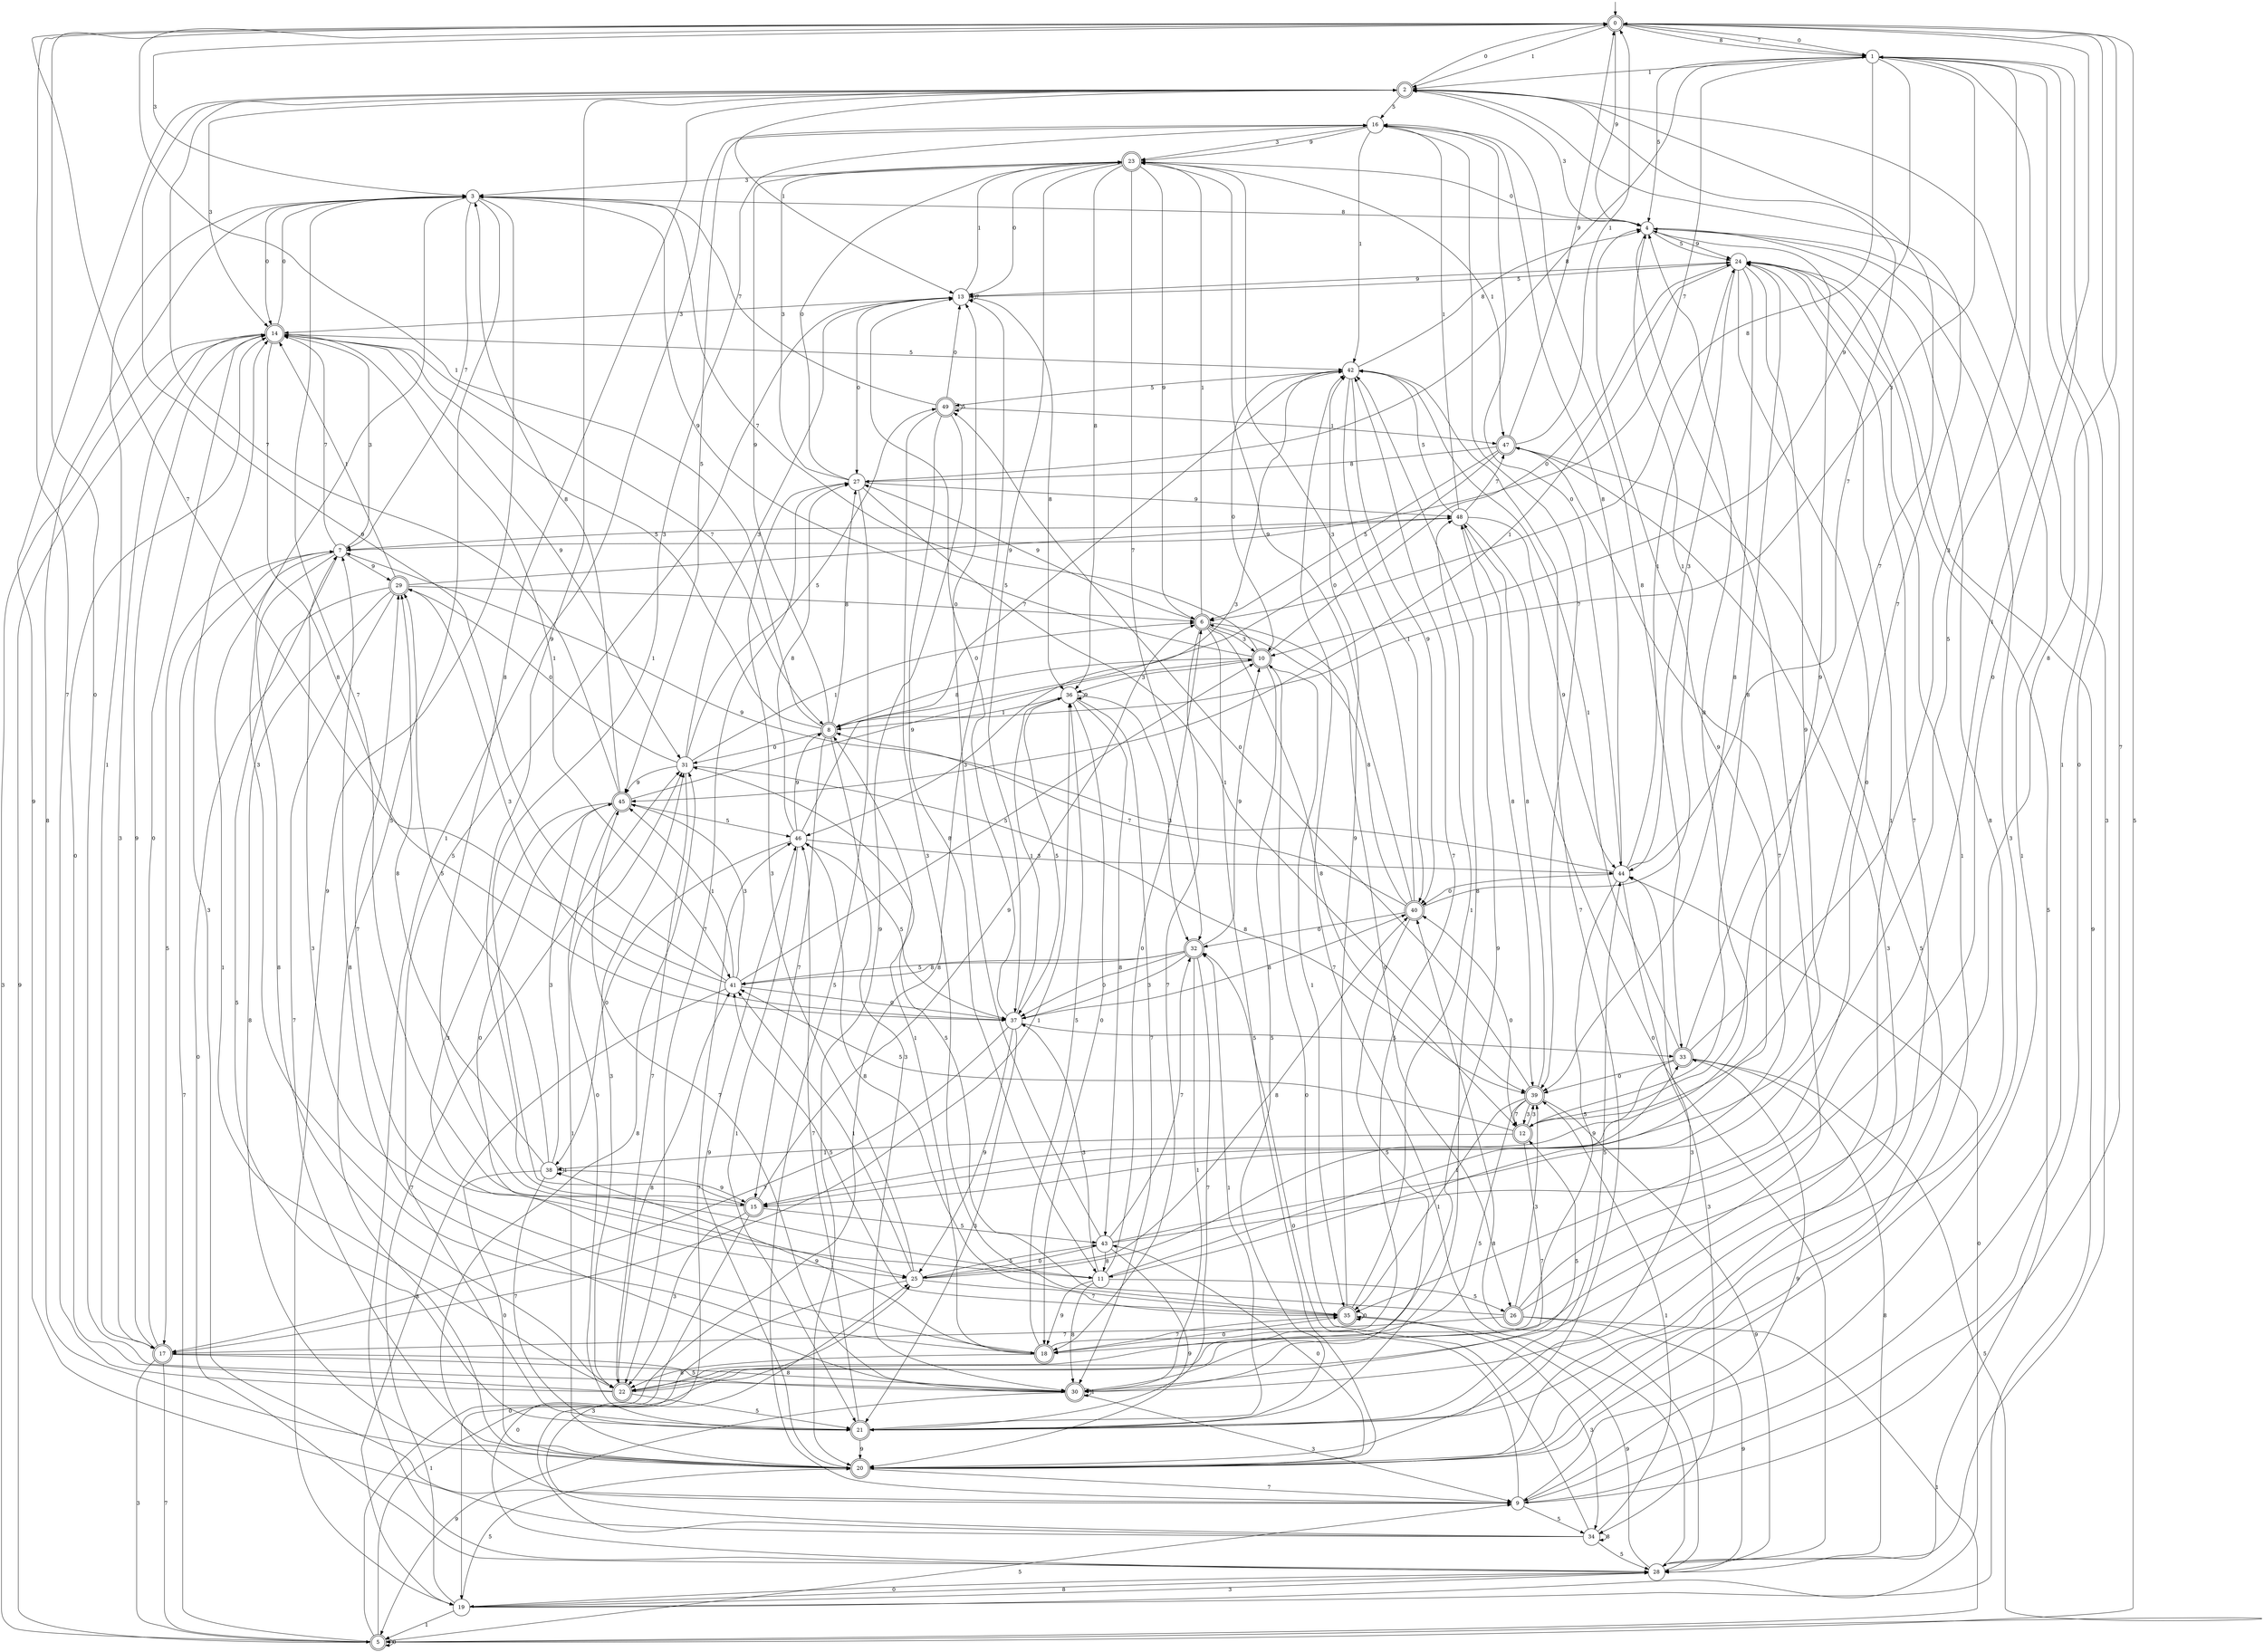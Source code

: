 digraph g {

	s0 [shape="doublecircle" label="0"];
	s1 [shape="circle" label="1"];
	s2 [shape="doublecircle" label="2"];
	s3 [shape="circle" label="3"];
	s4 [shape="circle" label="4"];
	s5 [shape="doublecircle" label="5"];
	s6 [shape="doublecircle" label="6"];
	s7 [shape="circle" label="7"];
	s8 [shape="doublecircle" label="8"];
	s9 [shape="circle" label="9"];
	s10 [shape="doublecircle" label="10"];
	s11 [shape="circle" label="11"];
	s12 [shape="doublecircle" label="12"];
	s13 [shape="circle" label="13"];
	s14 [shape="doublecircle" label="14"];
	s15 [shape="doublecircle" label="15"];
	s16 [shape="circle" label="16"];
	s17 [shape="doublecircle" label="17"];
	s18 [shape="doublecircle" label="18"];
	s19 [shape="circle" label="19"];
	s20 [shape="doublecircle" label="20"];
	s21 [shape="doublecircle" label="21"];
	s22 [shape="doublecircle" label="22"];
	s23 [shape="doublecircle" label="23"];
	s24 [shape="circle" label="24"];
	s25 [shape="circle" label="25"];
	s26 [shape="doublecircle" label="26"];
	s27 [shape="circle" label="27"];
	s28 [shape="circle" label="28"];
	s29 [shape="doublecircle" label="29"];
	s30 [shape="doublecircle" label="30"];
	s31 [shape="circle" label="31"];
	s32 [shape="doublecircle" label="32"];
	s33 [shape="doublecircle" label="33"];
	s34 [shape="circle" label="34"];
	s35 [shape="doublecircle" label="35"];
	s36 [shape="circle" label="36"];
	s37 [shape="circle" label="37"];
	s38 [shape="circle" label="38"];
	s39 [shape="doublecircle" label="39"];
	s40 [shape="doublecircle" label="40"];
	s41 [shape="circle" label="41"];
	s42 [shape="circle" label="42"];
	s43 [shape="circle" label="43"];
	s44 [shape="circle" label="44"];
	s45 [shape="doublecircle" label="45"];
	s46 [shape="circle" label="46"];
	s47 [shape="doublecircle" label="47"];
	s48 [shape="circle" label="48"];
	s49 [shape="doublecircle" label="49"];
	s0 -> s1 [label="8"];
	s0 -> s1 [label="7"];
	s0 -> s2 [label="1"];
	s0 -> s3 [label="3"];
	s0 -> s1 [label="0"];
	s0 -> s4 [label="9"];
	s0 -> s5 [label="5"];
	s1 -> s6 [label="8"];
	s1 -> s7 [label="7"];
	s1 -> s2 [label="1"];
	s1 -> s8 [label="3"];
	s1 -> s9 [label="0"];
	s1 -> s10 [label="9"];
	s1 -> s4 [label="5"];
	s2 -> s11 [label="8"];
	s2 -> s12 [label="7"];
	s2 -> s13 [label="1"];
	s2 -> s14 [label="3"];
	s2 -> s0 [label="0"];
	s2 -> s15 [label="9"];
	s2 -> s16 [label="5"];
	s3 -> s4 [label="8"];
	s3 -> s7 [label="7"];
	s3 -> s17 [label="1"];
	s3 -> s18 [label="3"];
	s3 -> s14 [label="0"];
	s3 -> s19 [label="9"];
	s3 -> s20 [label="5"];
	s4 -> s21 [label="8"];
	s4 -> s22 [label="7"];
	s4 -> s9 [label="1"];
	s4 -> s2 [label="3"];
	s4 -> s23 [label="0"];
	s4 -> s24 [label="9"];
	s4 -> s24 [label="5"];
	s5 -> s13 [label="8"];
	s5 -> s7 [label="7"];
	s5 -> s25 [label="1"];
	s5 -> s14 [label="3"];
	s5 -> s5 [label="0"];
	s5 -> s14 [label="9"];
	s5 -> s9 [label="5"];
	s6 -> s12 [label="8"];
	s6 -> s18 [label="7"];
	s6 -> s23 [label="1"];
	s6 -> s10 [label="3"];
	s6 -> s26 [label="0"];
	s6 -> s27 [label="9"];
	s6 -> s20 [label="5"];
	s7 -> s22 [label="8"];
	s7 -> s14 [label="7"];
	s7 -> s22 [label="1"];
	s7 -> s14 [label="3"];
	s7 -> s28 [label="0"];
	s7 -> s29 [label="9"];
	s7 -> s17 [label="5"];
	s8 -> s27 [label="8"];
	s8 -> s15 [label="7"];
	s8 -> s0 [label="1"];
	s8 -> s30 [label="3"];
	s8 -> s31 [label="0"];
	s8 -> s23 [label="9"];
	s8 -> s14 [label="5"];
	s9 -> s31 [label="8"];
	s9 -> s0 [label="7"];
	s9 -> s1 [label="1"];
	s9 -> s14 [label="3"];
	s9 -> s32 [label="0"];
	s9 -> s33 [label="9"];
	s9 -> s34 [label="5"];
	s10 -> s8 [label="8"];
	s10 -> s3 [label="7"];
	s10 -> s35 [label="1"];
	s10 -> s36 [label="3"];
	s10 -> s24 [label="0"];
	s10 -> s3 [label="9"];
	s10 -> s21 [label="5"];
	s11 -> s30 [label="8"];
	s11 -> s29 [label="7"];
	s11 -> s33 [label="1"];
	s11 -> s37 [label="3"];
	s11 -> s6 [label="0"];
	s11 -> s18 [label="9"];
	s11 -> s26 [label="5"];
	s12 -> s24 [label="8"];
	s12 -> s30 [label="7"];
	s12 -> s38 [label="1"];
	s12 -> s39 [label="3"];
	s12 -> s40 [label="0"];
	s12 -> s4 [label="9"];
	s12 -> s41 [label="5"];
	s13 -> s36 [label="8"];
	s13 -> s13 [label="7"];
	s13 -> s23 [label="1"];
	s13 -> s14 [label="3"];
	s13 -> s27 [label="0"];
	s13 -> s24 [label="9"];
	s13 -> s21 [label="5"];
	s14 -> s37 [label="8"];
	s14 -> s8 [label="7"];
	s14 -> s41 [label="1"];
	s14 -> s17 [label="3"];
	s14 -> s3 [label="0"];
	s14 -> s31 [label="9"];
	s14 -> s42 [label="5"];
	s15 -> s4 [label="8"];
	s15 -> s3 [label="7"];
	s15 -> s16 [label="1"];
	s15 -> s22 [label="3"];
	s15 -> s19 [label="0"];
	s15 -> s6 [label="9"];
	s15 -> s43 [label="5"];
	s16 -> s33 [label="8"];
	s16 -> s39 [label="7"];
	s16 -> s42 [label="1"];
	s16 -> s23 [label="3"];
	s16 -> s44 [label="0"];
	s16 -> s23 [label="9"];
	s16 -> s45 [label="5"];
	s17 -> s30 [label="8"];
	s17 -> s5 [label="7"];
	s17 -> s36 [label="1"];
	s17 -> s5 [label="3"];
	s17 -> s14 [label="0"];
	s17 -> s14 [label="9"];
	s17 -> s30 [label="5"];
	s18 -> s22 [label="8"];
	s18 -> s42 [label="7"];
	s18 -> s8 [label="1"];
	s18 -> s7 [label="3"];
	s18 -> s35 [label="0"];
	s18 -> s38 [label="9"];
	s18 -> s36 [label="5"];
	s19 -> s28 [label="8"];
	s19 -> s31 [label="7"];
	s19 -> s5 [label="1"];
	s19 -> s28 [label="3"];
	s19 -> s44 [label="0"];
	s19 -> s24 [label="9"];
	s19 -> s20 [label="5"];
	s20 -> s3 [label="8"];
	s20 -> s9 [label="7"];
	s20 -> s24 [label="1"];
	s20 -> s4 [label="3"];
	s20 -> s43 [label="0"];
	s20 -> s46 [label="9"];
	s20 -> s47 [label="5"];
	s21 -> s42 [label="8"];
	s21 -> s46 [label="7"];
	s21 -> s32 [label="1"];
	s21 -> s44 [label="3"];
	s21 -> s31 [label="0"];
	s21 -> s20 [label="9"];
	s21 -> s44 [label="5"];
	s22 -> s41 [label="8"];
	s22 -> s0 [label="7"];
	s22 -> s24 [label="1"];
	s22 -> s31 [label="3"];
	s22 -> s14 [label="0"];
	s22 -> s48 [label="9"];
	s22 -> s21 [label="5"];
	s23 -> s36 [label="8"];
	s23 -> s32 [label="7"];
	s23 -> s47 [label="1"];
	s23 -> s3 [label="3"];
	s23 -> s13 [label="0"];
	s23 -> s6 [label="9"];
	s23 -> s37 [label="5"];
	s24 -> s39 [label="8"];
	s24 -> s30 [label="7"];
	s24 -> s45 [label="1"];
	s24 -> s44 [label="3"];
	s24 -> s35 [label="0"];
	s24 -> s15 [label="9"];
	s24 -> s13 [label="5"];
	s25 -> s40 [label="8"];
	s25 -> s35 [label="7"];
	s25 -> s41 [label="1"];
	s25 -> s27 [label="3"];
	s25 -> s28 [label="0"];
	s25 -> s4 [label="9"];
	s25 -> s43 [label="5"];
	s26 -> s0 [label="8"];
	s26 -> s17 [label="7"];
	s26 -> s5 [label="1"];
	s26 -> s39 [label="3"];
	s26 -> s1 [label="0"];
	s26 -> s28 [label="9"];
	s26 -> s31 [label="5"];
	s27 -> s1 [label="8"];
	s27 -> s22 [label="7"];
	s27 -> s39 [label="1"];
	s27 -> s23 [label="3"];
	s27 -> s23 [label="0"];
	s27 -> s48 [label="9"];
	s27 -> s9 [label="5"];
	s28 -> s40 [label="8"];
	s28 -> s42 [label="7"];
	s28 -> s16 [label="1"];
	s28 -> s2 [label="3"];
	s28 -> s19 [label="0"];
	s28 -> s35 [label="9"];
	s28 -> s24 [label="5"];
	s29 -> s20 [label="8"];
	s29 -> s20 [label="7"];
	s29 -> s14 [label="1"];
	s29 -> s37 [label="3"];
	s29 -> s6 [label="0"];
	s29 -> s48 [label="9"];
	s29 -> s21 [label="5"];
	s30 -> s7 [label="8"];
	s30 -> s45 [label="7"];
	s30 -> s30 [label="1"];
	s30 -> s9 [label="3"];
	s30 -> s0 [label="0"];
	s30 -> s5 [label="9"];
	s30 -> s12 [label="5"];
	s31 -> s39 [label="8"];
	s31 -> s22 [label="7"];
	s31 -> s6 [label="1"];
	s31 -> s13 [label="3"];
	s31 -> s29 [label="0"];
	s31 -> s45 [label="9"];
	s31 -> s49 [label="5"];
	s32 -> s41 [label="8"];
	s32 -> s21 [label="7"];
	s32 -> s30 [label="1"];
	s32 -> s37 [label="3"];
	s32 -> s37 [label="0"];
	s32 -> s10 [label="9"];
	s32 -> s41 [label="5"];
	s33 -> s28 [label="8"];
	s33 -> s2 [label="7"];
	s33 -> s42 [label="1"];
	s33 -> s1 [label="3"];
	s33 -> s39 [label="0"];
	s33 -> s15 [label="9"];
	s33 -> s5 [label="5"];
	s34 -> s34 [label="8"];
	s34 -> s46 [label="7"];
	s34 -> s39 [label="1"];
	s34 -> s25 [label="3"];
	s34 -> s10 [label="0"];
	s34 -> s2 [label="9"];
	s34 -> s28 [label="5"];
	s35 -> s46 [label="8"];
	s35 -> s18 [label="7"];
	s35 -> s48 [label="1"];
	s35 -> s34 [label="3"];
	s35 -> s35 [label="0"];
	s35 -> s42 [label="9"];
	s35 -> s41 [label="5"];
	s36 -> s43 [label="8"];
	s36 -> s30 [label="7"];
	s36 -> s8 [label="1"];
	s36 -> s32 [label="3"];
	s36 -> s18 [label="0"];
	s36 -> s36 [label="9"];
	s36 -> s37 [label="5"];
	s37 -> s40 [label="8"];
	s37 -> s17 [label="7"];
	s37 -> s36 [label="1"];
	s37 -> s21 [label="3"];
	s37 -> s13 [label="0"];
	s37 -> s25 [label="9"];
	s37 -> s33 [label="5"];
	s38 -> s29 [label="8"];
	s38 -> s21 [label="7"];
	s38 -> s38 [label="1"];
	s38 -> s45 [label="3"];
	s38 -> s20 [label="0"];
	s38 -> s15 [label="9"];
	s38 -> s29 [label="5"];
	s39 -> s48 [label="8"];
	s39 -> s12 [label="7"];
	s39 -> s35 [label="1"];
	s39 -> s12 [label="3"];
	s39 -> s49 [label="0"];
	s39 -> s28 [label="9"];
	s39 -> s22 [label="5"];
	s40 -> s6 [label="8"];
	s40 -> s8 [label="7"];
	s40 -> s4 [label="1"];
	s40 -> s23 [label="3"];
	s40 -> s32 [label="0"];
	s40 -> s23 [label="9"];
	s40 -> s30 [label="5"];
	s41 -> s19 [label="8"];
	s41 -> s0 [label="7"];
	s41 -> s45 [label="1"];
	s41 -> s45 [label="3"];
	s41 -> s37 [label="0"];
	s41 -> s2 [label="9"];
	s41 -> s10 [label="5"];
	s42 -> s4 [label="8"];
	s42 -> s20 [label="7"];
	s42 -> s40 [label="1"];
	s42 -> s46 [label="3"];
	s42 -> s10 [label="0"];
	s42 -> s40 [label="9"];
	s42 -> s49 [label="5"];
	s43 -> s11 [label="8"];
	s43 -> s32 [label="7"];
	s43 -> s0 [label="1"];
	s43 -> s13 [label="3"];
	s43 -> s25 [label="0"];
	s43 -> s20 [label="9"];
	s43 -> s1 [label="5"];
	s44 -> s16 [label="8"];
	s44 -> s2 [label="7"];
	s44 -> s24 [label="1"];
	s44 -> s34 [label="3"];
	s44 -> s40 [label="0"];
	s44 -> s7 [label="9"];
	s44 -> s18 [label="5"];
	s45 -> s3 [label="8"];
	s45 -> s2 [label="7"];
	s45 -> s20 [label="1"];
	s45 -> s25 [label="3"];
	s45 -> s25 [label="0"];
	s45 -> s10 [label="9"];
	s45 -> s46 [label="5"];
	s46 -> s27 [label="8"];
	s46 -> s42 [label="7"];
	s46 -> s21 [label="1"];
	s46 -> s44 [label="3"];
	s46 -> s38 [label="0"];
	s46 -> s8 [label="9"];
	s46 -> s37 [label="5"];
	s47 -> s27 [label="8"];
	s47 -> s11 [label="7"];
	s47 -> s0 [label="1"];
	s47 -> s20 [label="3"];
	s47 -> s8 [label="0"];
	s47 -> s0 [label="9"];
	s47 -> s6 [label="5"];
	s48 -> s39 [label="8"];
	s48 -> s47 [label="7"];
	s48 -> s16 [label="1"];
	s48 -> s7 [label="3"];
	s48 -> s28 [label="0"];
	s48 -> s44 [label="9"];
	s48 -> s42 [label="5"];
	s49 -> s11 [label="8"];
	s49 -> s3 [label="7"];
	s49 -> s47 [label="1"];
	s49 -> s35 [label="3"];
	s49 -> s13 [label="0"];
	s49 -> s20 [label="9"];
	s49 -> s49 [label="5"];

__start0 [label="" shape="none" width="0" height="0"];
__start0 -> s0;

}
